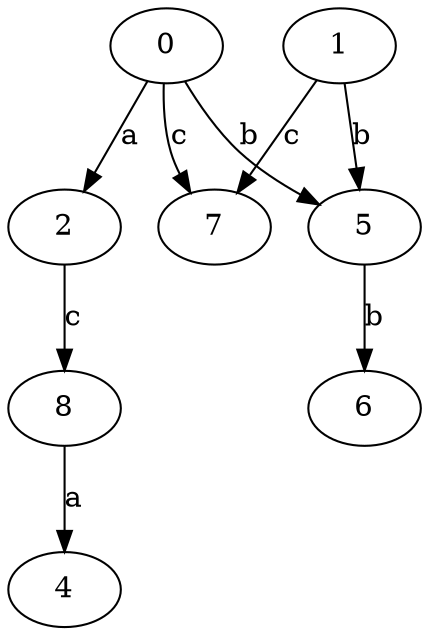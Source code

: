 strict digraph  {
2;
4;
0;
5;
6;
1;
7;
8;
2 -> 8  [label=c];
0 -> 2  [label=a];
0 -> 5  [label=b];
0 -> 7  [label=c];
5 -> 6  [label=b];
1 -> 5  [label=b];
1 -> 7  [label=c];
8 -> 4  [label=a];
}
